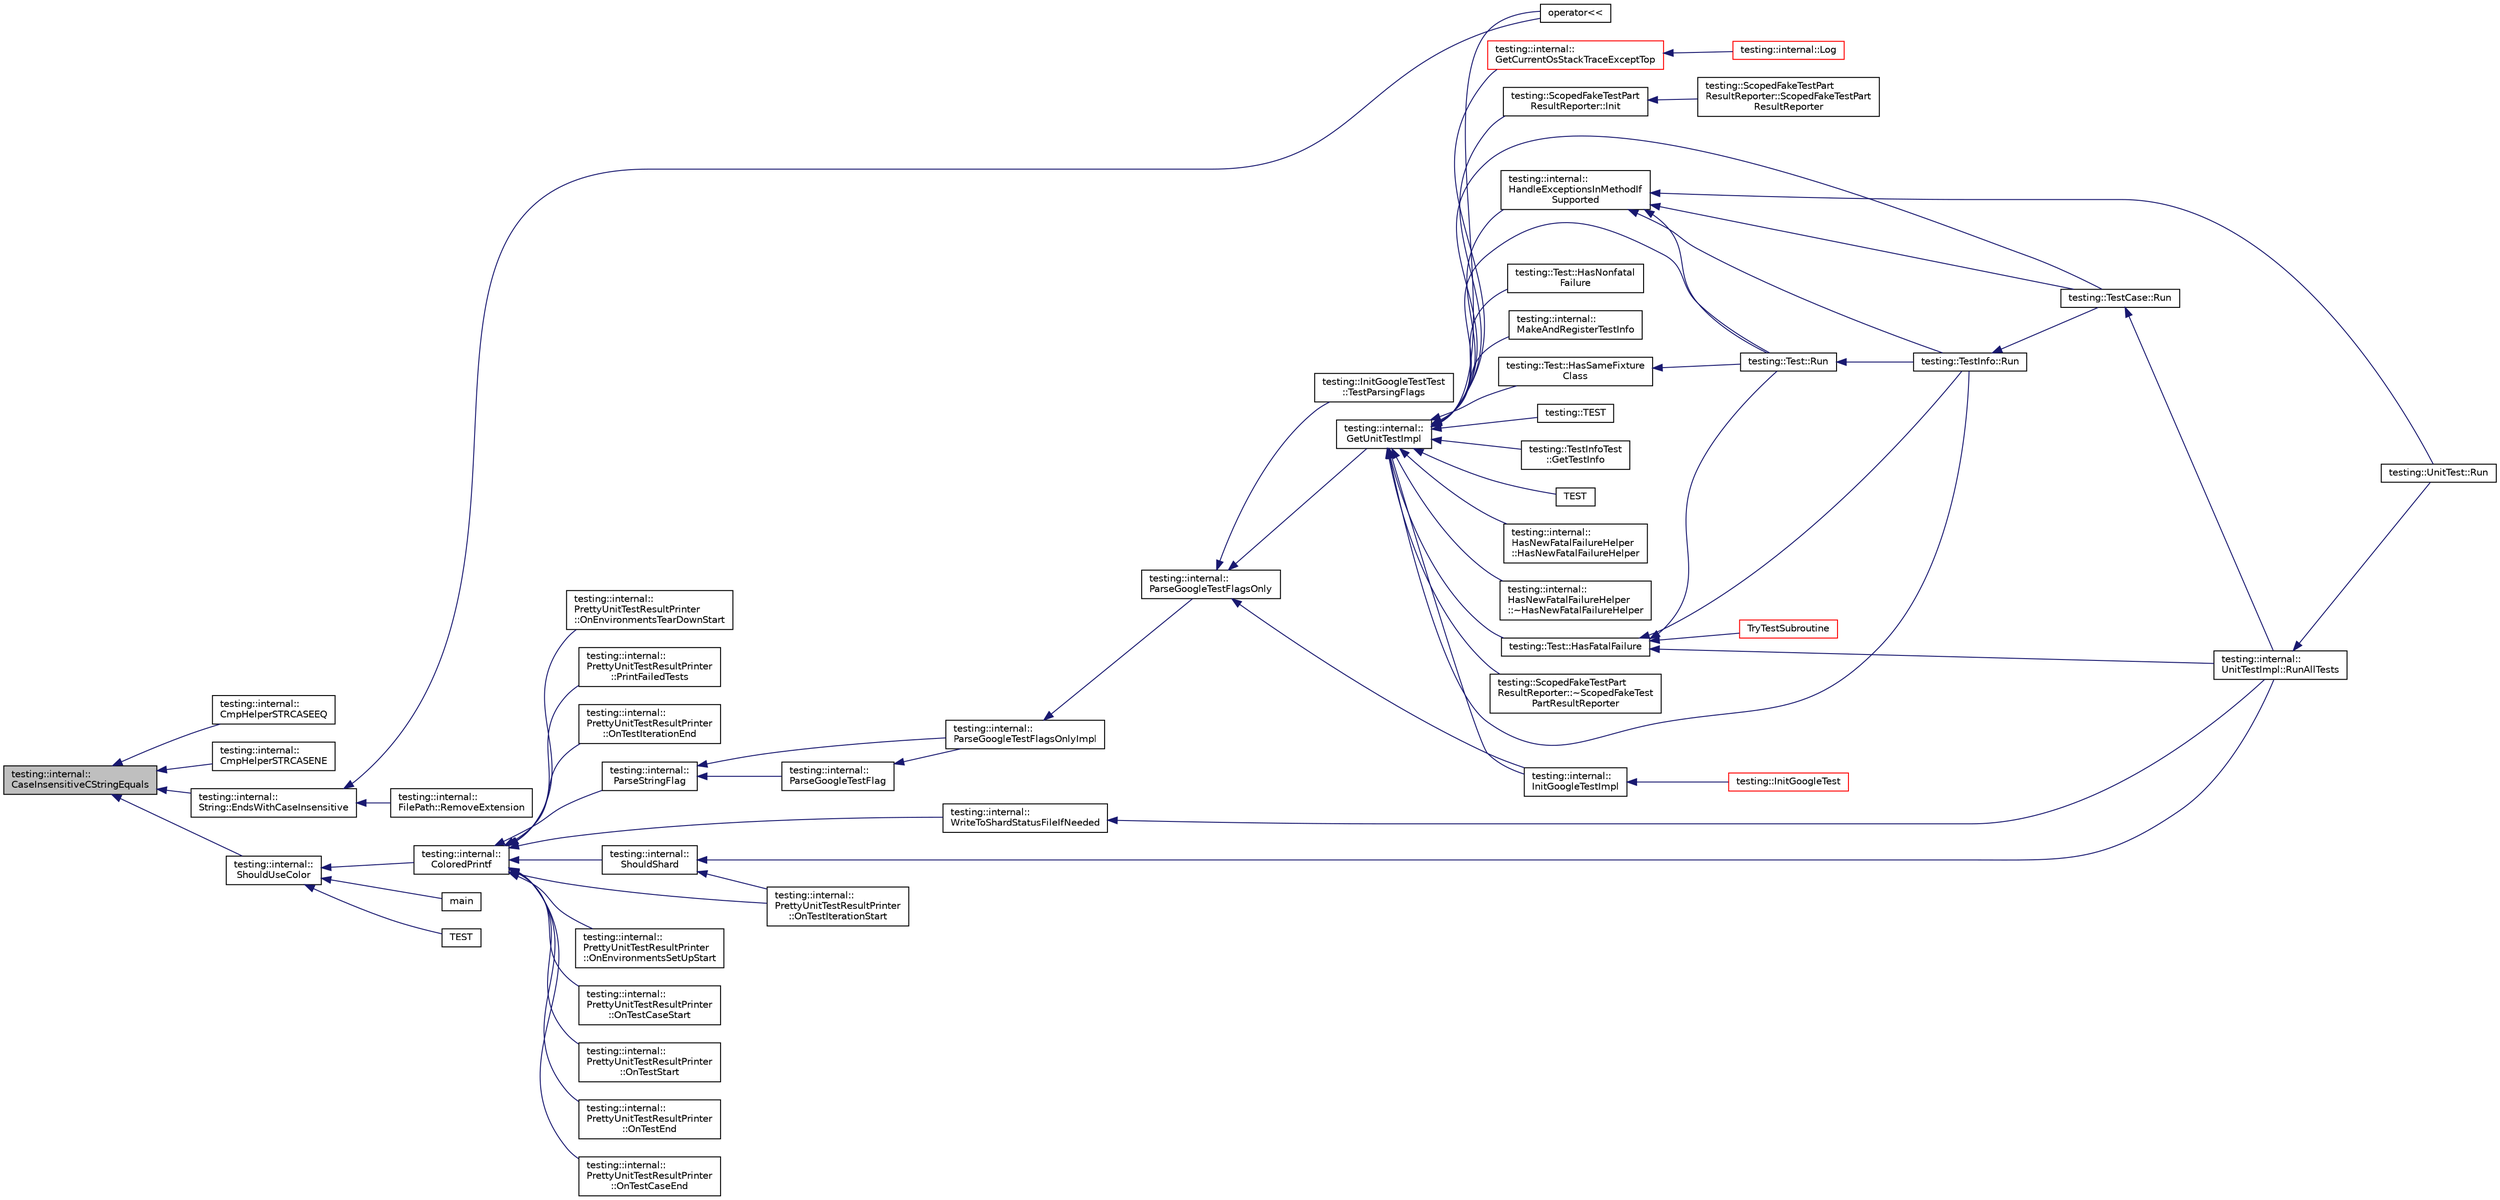 digraph "testing::internal::CaseInsensitiveCStringEquals"
{
  edge [fontname="Helvetica",fontsize="10",labelfontname="Helvetica",labelfontsize="10"];
  node [fontname="Helvetica",fontsize="10",shape=record];
  rankdir="LR";
  Node192 [label="testing::internal::\lCaseInsensitiveCStringEquals",height=0.2,width=0.4,color="black", fillcolor="grey75", style="filled", fontcolor="black"];
  Node192 -> Node193 [dir="back",color="midnightblue",fontsize="10",style="solid",fontname="Helvetica"];
  Node193 [label="testing::internal::\lCmpHelperSTRCASEEQ",height=0.2,width=0.4,color="black", fillcolor="white", style="filled",URL="$d0/da7/namespacetesting_1_1internal.html#a30dfeb01f1bc8087c7d05205d5fa75c1"];
  Node192 -> Node194 [dir="back",color="midnightblue",fontsize="10",style="solid",fontname="Helvetica"];
  Node194 [label="testing::internal::\lCmpHelperSTRCASENE",height=0.2,width=0.4,color="black", fillcolor="white", style="filled",URL="$d0/da7/namespacetesting_1_1internal.html#a7e31d489f06ab8f6a81a7729f0c377e7"];
  Node192 -> Node195 [dir="back",color="midnightblue",fontsize="10",style="solid",fontname="Helvetica"];
  Node195 [label="testing::internal::\lString::EndsWithCaseInsensitive",height=0.2,width=0.4,color="black", fillcolor="white", style="filled",URL="$d0/dde/classtesting_1_1internal_1_1_string.html#a968f242b709f8c7c0ed5ecf246553321"];
  Node195 -> Node196 [dir="back",color="midnightblue",fontsize="10",style="solid",fontname="Helvetica"];
  Node196 [label="testing::internal::\lFilePath::RemoveExtension",height=0.2,width=0.4,color="black", fillcolor="white", style="filled",URL="$de/d14/classtesting_1_1internal_1_1_file_path.html#aab20b631705b90044d04c67205f2256f"];
  Node195 -> Node197 [dir="back",color="midnightblue",fontsize="10",style="solid",fontname="Helvetica"];
  Node197 [label="operator\<\<",height=0.2,width=0.4,color="black", fillcolor="white", style="filled",URL="$df/d01/gtest__unittest_8cc.html#a5f23eac320bc1c1dcd3cec464e31b5c6"];
  Node192 -> Node198 [dir="back",color="midnightblue",fontsize="10",style="solid",fontname="Helvetica"];
  Node198 [label="testing::internal::\lShouldUseColor",height=0.2,width=0.4,color="black", fillcolor="white", style="filled",URL="$d0/da7/namespacetesting_1_1internal.html#ac1db1b4603967a6c4404f31cbbac31a6"];
  Node198 -> Node199 [dir="back",color="midnightblue",fontsize="10",style="solid",fontname="Helvetica"];
  Node199 [label="testing::internal::\lColoredPrintf",height=0.2,width=0.4,color="black", fillcolor="white", style="filled",URL="$d0/da7/namespacetesting_1_1internal.html#adef3055706176001364e54eb73a87e31"];
  Node199 -> Node200 [dir="back",color="midnightblue",fontsize="10",style="solid",fontname="Helvetica"];
  Node200 [label="testing::internal::\lPrettyUnitTestResultPrinter\l::OnTestIterationStart",height=0.2,width=0.4,color="black", fillcolor="white", style="filled",URL="$d7/d8b/classtesting_1_1internal_1_1_pretty_unit_test_result_printer.html#abdba10a8c97e272ab4cee97cb652c957"];
  Node199 -> Node201 [dir="back",color="midnightblue",fontsize="10",style="solid",fontname="Helvetica"];
  Node201 [label="testing::internal::\lPrettyUnitTestResultPrinter\l::OnEnvironmentsSetUpStart",height=0.2,width=0.4,color="black", fillcolor="white", style="filled",URL="$d7/d8b/classtesting_1_1internal_1_1_pretty_unit_test_result_printer.html#a846a5e82b421e04fcdd2b1b2b64b162f"];
  Node199 -> Node202 [dir="back",color="midnightblue",fontsize="10",style="solid",fontname="Helvetica"];
  Node202 [label="testing::internal::\lPrettyUnitTestResultPrinter\l::OnTestCaseStart",height=0.2,width=0.4,color="black", fillcolor="white", style="filled",URL="$d7/d8b/classtesting_1_1internal_1_1_pretty_unit_test_result_printer.html#adcb68c729565d4bcdf8418a52902c3de"];
  Node199 -> Node203 [dir="back",color="midnightblue",fontsize="10",style="solid",fontname="Helvetica"];
  Node203 [label="testing::internal::\lPrettyUnitTestResultPrinter\l::OnTestStart",height=0.2,width=0.4,color="black", fillcolor="white", style="filled",URL="$d7/d8b/classtesting_1_1internal_1_1_pretty_unit_test_result_printer.html#a5078ee71cfa97e37ae7a9366149195c5"];
  Node199 -> Node204 [dir="back",color="midnightblue",fontsize="10",style="solid",fontname="Helvetica"];
  Node204 [label="testing::internal::\lPrettyUnitTestResultPrinter\l::OnTestEnd",height=0.2,width=0.4,color="black", fillcolor="white", style="filled",URL="$d7/d8b/classtesting_1_1internal_1_1_pretty_unit_test_result_printer.html#a06749ff2b32a16c127374ecd015f13e0"];
  Node199 -> Node205 [dir="back",color="midnightblue",fontsize="10",style="solid",fontname="Helvetica"];
  Node205 [label="testing::internal::\lPrettyUnitTestResultPrinter\l::OnTestCaseEnd",height=0.2,width=0.4,color="black", fillcolor="white", style="filled",URL="$d7/d8b/classtesting_1_1internal_1_1_pretty_unit_test_result_printer.html#a7a62fe58fa6f6aace813eb62b31e5a51"];
  Node199 -> Node206 [dir="back",color="midnightblue",fontsize="10",style="solid",fontname="Helvetica"];
  Node206 [label="testing::internal::\lPrettyUnitTestResultPrinter\l::OnEnvironmentsTearDownStart",height=0.2,width=0.4,color="black", fillcolor="white", style="filled",URL="$d7/d8b/classtesting_1_1internal_1_1_pretty_unit_test_result_printer.html#afea9dc849c92fdbc1d8505f4c74ffc1a"];
  Node199 -> Node207 [dir="back",color="midnightblue",fontsize="10",style="solid",fontname="Helvetica"];
  Node207 [label="testing::internal::\lPrettyUnitTestResultPrinter\l::PrintFailedTests",height=0.2,width=0.4,color="black", fillcolor="white", style="filled",URL="$d7/d8b/classtesting_1_1internal_1_1_pretty_unit_test_result_printer.html#aca5a9dc08998948e293b307d931b3f86"];
  Node199 -> Node208 [dir="back",color="midnightblue",fontsize="10",style="solid",fontname="Helvetica"];
  Node208 [label="testing::internal::\lPrettyUnitTestResultPrinter\l::OnTestIterationEnd",height=0.2,width=0.4,color="black", fillcolor="white", style="filled",URL="$d7/d8b/classtesting_1_1internal_1_1_pretty_unit_test_result_printer.html#ac29b30216023baddda04ef5889f484ff"];
  Node199 -> Node209 [dir="back",color="midnightblue",fontsize="10",style="solid",fontname="Helvetica"];
  Node209 [label="testing::internal::\lWriteToShardStatusFileIfNeeded",height=0.2,width=0.4,color="black", fillcolor="white", style="filled",URL="$d0/da7/namespacetesting_1_1internal.html#a19b35b39782d41e6ef76e1910a3a502e"];
  Node209 -> Node210 [dir="back",color="midnightblue",fontsize="10",style="solid",fontname="Helvetica"];
  Node210 [label="testing::internal::\lUnitTestImpl::RunAllTests",height=0.2,width=0.4,color="black", fillcolor="white", style="filled",URL="$d7/dda/classtesting_1_1internal_1_1_unit_test_impl.html#a1fb6be9971f4768c4136a05aa9e7e375"];
  Node210 -> Node211 [dir="back",color="midnightblue",fontsize="10",style="solid",fontname="Helvetica"];
  Node211 [label="testing::UnitTest::Run",height=0.2,width=0.4,color="black", fillcolor="white", style="filled",URL="$d7/d47/classtesting_1_1_unit_test.html#a2febc800536b44500565f4c423f359d3"];
  Node199 -> Node212 [dir="back",color="midnightblue",fontsize="10",style="solid",fontname="Helvetica"];
  Node212 [label="testing::internal::\lShouldShard",height=0.2,width=0.4,color="black", fillcolor="white", style="filled",URL="$d0/da7/namespacetesting_1_1internal.html#a0fe41657b1d1ab7ec4e37ec07403ee6c"];
  Node212 -> Node200 [dir="back",color="midnightblue",fontsize="10",style="solid",fontname="Helvetica"];
  Node212 -> Node210 [dir="back",color="midnightblue",fontsize="10",style="solid",fontname="Helvetica"];
  Node199 -> Node213 [dir="back",color="midnightblue",fontsize="10",style="solid",fontname="Helvetica"];
  Node213 [label="testing::internal::\lParseStringFlag",height=0.2,width=0.4,color="black", fillcolor="white", style="filled",URL="$d0/da7/namespacetesting_1_1internal.html#aa4ce312efaaf7a97aac2303173afe021"];
  Node213 -> Node214 [dir="back",color="midnightblue",fontsize="10",style="solid",fontname="Helvetica"];
  Node214 [label="testing::internal::\lParseGoogleTestFlag",height=0.2,width=0.4,color="black", fillcolor="white", style="filled",URL="$d0/da7/namespacetesting_1_1internal.html#afccff08aa2b1ede0dd32c1364a5dee42"];
  Node214 -> Node215 [dir="back",color="midnightblue",fontsize="10",style="solid",fontname="Helvetica"];
  Node215 [label="testing::internal::\lParseGoogleTestFlagsOnlyImpl",height=0.2,width=0.4,color="black", fillcolor="white", style="filled",URL="$d0/da7/namespacetesting_1_1internal.html#ae4c46ce8c3d016848fff52cc5133f2ac"];
  Node215 -> Node216 [dir="back",color="midnightblue",fontsize="10",style="solid",fontname="Helvetica"];
  Node216 [label="testing::internal::\lParseGoogleTestFlagsOnly",height=0.2,width=0.4,color="black", fillcolor="white", style="filled",URL="$d0/da7/namespacetesting_1_1internal.html#a472880afbcc592a41e3d623e2dec8412"];
  Node216 -> Node217 [dir="back",color="midnightblue",fontsize="10",style="solid",fontname="Helvetica"];
  Node217 [label="testing::internal::\lGetUnitTestImpl",height=0.2,width=0.4,color="black", fillcolor="white", style="filled",URL="$d0/da7/namespacetesting_1_1internal.html#a9bd0caf5d16512de38b39599c13ee634"];
  Node217 -> Node218 [dir="back",color="midnightblue",fontsize="10",style="solid",fontname="Helvetica"];
  Node218 [label="testing::internal::\lHasNewFatalFailureHelper\l::HasNewFatalFailureHelper",height=0.2,width=0.4,color="black", fillcolor="white", style="filled",URL="$d7/d43/classtesting_1_1internal_1_1_has_new_fatal_failure_helper.html#a59190a7188db558c00b4c6bf9251859a"];
  Node217 -> Node219 [dir="back",color="midnightblue",fontsize="10",style="solid",fontname="Helvetica"];
  Node219 [label="testing::internal::\lHasNewFatalFailureHelper\l::~HasNewFatalFailureHelper",height=0.2,width=0.4,color="black", fillcolor="white", style="filled",URL="$d7/d43/classtesting_1_1internal_1_1_has_new_fatal_failure_helper.html#a913b1bc7c372868c9b2dbb009044ee97"];
  Node217 -> Node220 [dir="back",color="midnightblue",fontsize="10",style="solid",fontname="Helvetica"];
  Node220 [label="testing::ScopedFakeTestPart\lResultReporter::Init",height=0.2,width=0.4,color="black", fillcolor="white", style="filled",URL="$d2/db7/classtesting_1_1_scoped_fake_test_part_result_reporter.html#a28d280a3f5d172d63b94f70b8e7660d7"];
  Node220 -> Node221 [dir="back",color="midnightblue",fontsize="10",style="solid",fontname="Helvetica"];
  Node221 [label="testing::ScopedFakeTestPart\lResultReporter::ScopedFakeTestPart\lResultReporter",height=0.2,width=0.4,color="black", fillcolor="white", style="filled",URL="$d2/db7/classtesting_1_1_scoped_fake_test_part_result_reporter.html#aa0100ecf4799fb51d45167be6a5de1d5"];
  Node217 -> Node222 [dir="back",color="midnightblue",fontsize="10",style="solid",fontname="Helvetica"];
  Node222 [label="testing::ScopedFakeTestPart\lResultReporter::~ScopedFakeTest\lPartResultReporter",height=0.2,width=0.4,color="black", fillcolor="white", style="filled",URL="$d2/db7/classtesting_1_1_scoped_fake_test_part_result_reporter.html#a4817d59ca70228ebd5d5c3c4e8dd729d"];
  Node217 -> Node223 [dir="back",color="midnightblue",fontsize="10",style="solid",fontname="Helvetica"];
  Node223 [label="testing::Test::HasSameFixture\lClass",height=0.2,width=0.4,color="black", fillcolor="white", style="filled",URL="$df/d69/classtesting_1_1_test.html#ab76536a462529a457429061e209a8ee7"];
  Node223 -> Node224 [dir="back",color="midnightblue",fontsize="10",style="solid",fontname="Helvetica"];
  Node224 [label="testing::Test::Run",height=0.2,width=0.4,color="black", fillcolor="white", style="filled",URL="$df/d69/classtesting_1_1_test.html#ab70d07cb03d17ccb1aedc2be66eaccff"];
  Node224 -> Node225 [dir="back",color="midnightblue",fontsize="10",style="solid",fontname="Helvetica"];
  Node225 [label="testing::TestInfo::Run",height=0.2,width=0.4,color="black", fillcolor="white", style="filled",URL="$d1/d79/classtesting_1_1_test_info.html#ade784915e9be3a01e3a6ef509b77d6c9"];
  Node225 -> Node226 [dir="back",color="midnightblue",fontsize="10",style="solid",fontname="Helvetica"];
  Node226 [label="testing::TestCase::Run",height=0.2,width=0.4,color="black", fillcolor="white", style="filled",URL="$d0/dfa/classtesting_1_1_test_case.html#a6f5b3724cd5a8e446cd48a6150d08cde"];
  Node226 -> Node210 [dir="back",color="midnightblue",fontsize="10",style="solid",fontname="Helvetica"];
  Node217 -> Node227 [dir="back",color="midnightblue",fontsize="10",style="solid",fontname="Helvetica"];
  Node227 [label="testing::internal::\lHandleExceptionsInMethodIf\lSupported",height=0.2,width=0.4,color="black", fillcolor="white", style="filled",URL="$d0/da7/namespacetesting_1_1internal.html#addb2ed165b92b74e25fe9ebe9e46b9f9"];
  Node227 -> Node224 [dir="back",color="midnightblue",fontsize="10",style="solid",fontname="Helvetica"];
  Node227 -> Node225 [dir="back",color="midnightblue",fontsize="10",style="solid",fontname="Helvetica"];
  Node227 -> Node226 [dir="back",color="midnightblue",fontsize="10",style="solid",fontname="Helvetica"];
  Node227 -> Node211 [dir="back",color="midnightblue",fontsize="10",style="solid",fontname="Helvetica"];
  Node217 -> Node224 [dir="back",color="midnightblue",fontsize="10",style="solid",fontname="Helvetica"];
  Node217 -> Node228 [dir="back",color="midnightblue",fontsize="10",style="solid",fontname="Helvetica"];
  Node228 [label="testing::Test::HasFatalFailure",height=0.2,width=0.4,color="black", fillcolor="white", style="filled",URL="$df/d69/classtesting_1_1_test.html#a5e83604628ef542af888d631566ff60c"];
  Node228 -> Node224 [dir="back",color="midnightblue",fontsize="10",style="solid",fontname="Helvetica"];
  Node228 -> Node225 [dir="back",color="midnightblue",fontsize="10",style="solid",fontname="Helvetica"];
  Node228 -> Node210 [dir="back",color="midnightblue",fontsize="10",style="solid",fontname="Helvetica"];
  Node228 -> Node229 [dir="back",color="midnightblue",fontsize="10",style="solid",fontname="Helvetica"];
  Node229 [label="TryTestSubroutine",height=0.2,width=0.4,color="red", fillcolor="white", style="filled",URL="$de/db0/gtest__output__test___8cc.html#a14e796981ca8d3c71dbd2b839c1ce784"];
  Node217 -> Node231 [dir="back",color="midnightblue",fontsize="10",style="solid",fontname="Helvetica"];
  Node231 [label="testing::Test::HasNonfatal\lFailure",height=0.2,width=0.4,color="black", fillcolor="white", style="filled",URL="$df/d69/classtesting_1_1_test.html#a8c00e8cc6fe10616b480bd54d2a426cb"];
  Node217 -> Node232 [dir="back",color="midnightblue",fontsize="10",style="solid",fontname="Helvetica"];
  Node232 [label="testing::internal::\lMakeAndRegisterTestInfo",height=0.2,width=0.4,color="black", fillcolor="white", style="filled",URL="$d0/da7/namespacetesting_1_1internal.html#a7f2e4e46c969fcae9d801d93a3e932fd"];
  Node217 -> Node225 [dir="back",color="midnightblue",fontsize="10",style="solid",fontname="Helvetica"];
  Node217 -> Node226 [dir="back",color="midnightblue",fontsize="10",style="solid",fontname="Helvetica"];
  Node217 -> Node233 [dir="back",color="midnightblue",fontsize="10",style="solid",fontname="Helvetica"];
  Node233 [label="testing::internal::\lGetCurrentOsStackTraceExceptTop",height=0.2,width=0.4,color="red", fillcolor="white", style="filled",URL="$d0/da7/namespacetesting_1_1internal.html#aeb475922b8cd1e6c60ac052bbc396e62"];
  Node233 -> Node234 [dir="back",color="midnightblue",fontsize="10",style="solid",fontname="Helvetica"];
  Node234 [label="testing::internal::Log",height=0.2,width=0.4,color="red", fillcolor="white", style="filled",URL="$d0/da7/namespacetesting_1_1internal.html#a8a57ce0412334a3f487bbaa8321febbe"];
  Node217 -> Node243 [dir="back",color="midnightblue",fontsize="10",style="solid",fontname="Helvetica"];
  Node243 [label="testing::internal::\lInitGoogleTestImpl",height=0.2,width=0.4,color="black", fillcolor="white", style="filled",URL="$d0/da7/namespacetesting_1_1internal.html#ac3c6fa93391768aa91c6238b31aaeeb5"];
  Node243 -> Node244 [dir="back",color="midnightblue",fontsize="10",style="solid",fontname="Helvetica"];
  Node244 [label="testing::InitGoogleTest",height=0.2,width=0.4,color="red", fillcolor="white", style="filled",URL="$d0/d75/namespacetesting.html#afd726ae08c9bd16dc52f78c822d9946b"];
  Node217 -> Node197 [dir="back",color="midnightblue",fontsize="10",style="solid",fontname="Helvetica"];
  Node217 -> Node253 [dir="back",color="midnightblue",fontsize="10",style="solid",fontname="Helvetica"];
  Node253 [label="testing::TEST",height=0.2,width=0.4,color="black", fillcolor="white", style="filled",URL="$d0/d75/namespacetesting.html#ae0cbea692840c88ab0b03285eb69ac97"];
  Node217 -> Node254 [dir="back",color="midnightblue",fontsize="10",style="solid",fontname="Helvetica"];
  Node254 [label="testing::TestInfoTest\l::GetTestInfo",height=0.2,width=0.4,color="black", fillcolor="white", style="filled",URL="$d8/dd2/classtesting_1_1_test_info_test.html#a4140c1302bf53c7f1375a23923624f04"];
  Node217 -> Node255 [dir="back",color="midnightblue",fontsize="10",style="solid",fontname="Helvetica"];
  Node255 [label="TEST",height=0.2,width=0.4,color="black", fillcolor="white", style="filled",URL="$df/d01/gtest__unittest_8cc.html#a3e3bfce9c199215053e43d9d1a248af8"];
  Node216 -> Node243 [dir="back",color="midnightblue",fontsize="10",style="solid",fontname="Helvetica"];
  Node216 -> Node256 [dir="back",color="midnightblue",fontsize="10",style="solid",fontname="Helvetica"];
  Node256 [label="testing::InitGoogleTestTest\l::TestParsingFlags",height=0.2,width=0.4,color="black", fillcolor="white", style="filled",URL="$d4/d81/classtesting_1_1_init_google_test_test.html#add290338cf429308d0ab275ae4c46e69"];
  Node213 -> Node215 [dir="back",color="midnightblue",fontsize="10",style="solid",fontname="Helvetica"];
  Node198 -> Node257 [dir="back",color="midnightblue",fontsize="10",style="solid",fontname="Helvetica"];
  Node257 [label="main",height=0.2,width=0.4,color="black", fillcolor="white", style="filled",URL="$d9/d4a/gtest__color__test___8cc.html#a3c04138a5bfe5d72780bb7e82a18e627"];
  Node198 -> Node258 [dir="back",color="midnightblue",fontsize="10",style="solid",fontname="Helvetica"];
  Node258 [label="TEST",height=0.2,width=0.4,color="black", fillcolor="white", style="filled",URL="$df/d01/gtest__unittest_8cc.html#aaf1acc03f393989f85aafd13c880fa44"];
}
